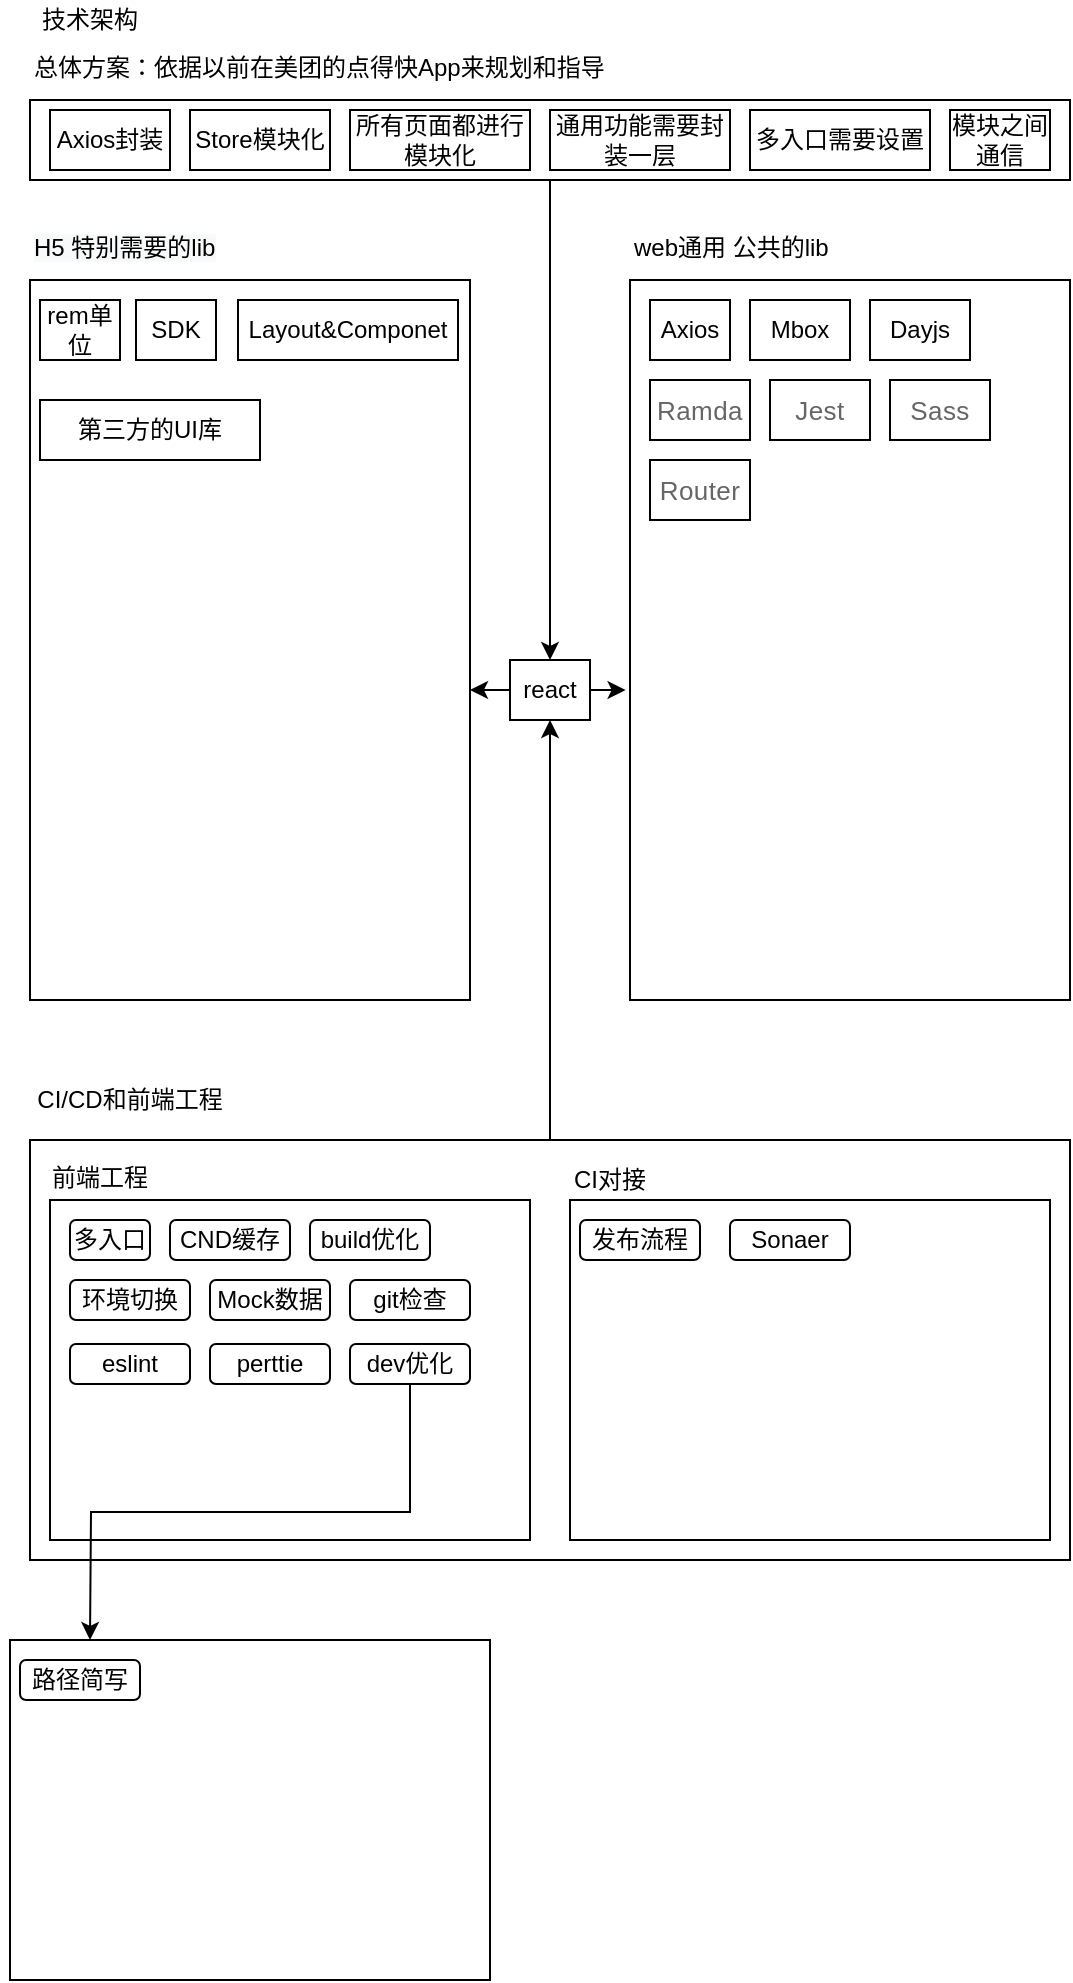 <mxfile version="14.9.7" type="device"><diagram id="CvVSkGSM_1X0NNbY3_1Y" name="第 1 页"><mxGraphModel dx="1186" dy="875" grid="1" gridSize="10" guides="1" tooltips="1" connect="1" arrows="1" fold="1" page="1" pageScale="1" pageWidth="827" pageHeight="1169" math="0" shadow="0"><root><mxCell id="0"/><mxCell id="1" parent="0"/><mxCell id="8I1LMr_EmQrZpgET95Iv-47" style="edgeStyle=orthogonalEdgeStyle;rounded=0;orthogonalLoop=1;jettySize=auto;html=1;exitX=0;exitY=0.5;exitDx=0;exitDy=0;entryX=1;entryY=0.567;entryDx=0;entryDy=0;entryPerimeter=0;" edge="1" parent="1" source="8I1LMr_EmQrZpgET95Iv-1" target="8I1LMr_EmQrZpgET95Iv-3"><mxGeometry relative="1" as="geometry"/></mxCell><mxCell id="8I1LMr_EmQrZpgET95Iv-48" style="edgeStyle=orthogonalEdgeStyle;rounded=0;orthogonalLoop=1;jettySize=auto;html=1;exitX=1;exitY=0.5;exitDx=0;exitDy=0;entryX=-0.01;entryY=0.567;entryDx=0;entryDy=0;entryPerimeter=0;" edge="1" parent="1" source="8I1LMr_EmQrZpgET95Iv-1" target="8I1LMr_EmQrZpgET95Iv-6"><mxGeometry relative="1" as="geometry"/></mxCell><mxCell id="8I1LMr_EmQrZpgET95Iv-1" value="react" style="rounded=0;whiteSpace=wrap;html=1;" vertex="1" parent="1"><mxGeometry x="260" y="540" width="40" height="30" as="geometry"/></mxCell><mxCell id="8I1LMr_EmQrZpgET95Iv-2" value="技术架构" style="text;html=1;strokeColor=none;fillColor=none;align=center;verticalAlign=middle;whiteSpace=wrap;rounded=0;" vertex="1" parent="1"><mxGeometry x="10" y="210" width="80" height="20" as="geometry"/></mxCell><mxCell id="8I1LMr_EmQrZpgET95Iv-3" value="" style="rounded=0;whiteSpace=wrap;html=1;" vertex="1" parent="1"><mxGeometry x="20" y="350" width="220" height="360" as="geometry"/></mxCell><mxCell id="8I1LMr_EmQrZpgET95Iv-5" value="&lt;meta charset=&quot;utf-8&quot;&gt;&lt;span style=&quot;color: rgb(0, 0, 0); font-family: helvetica; font-size: 12px; font-style: normal; font-weight: 400; letter-spacing: normal; text-align: center; text-indent: 0px; text-transform: none; word-spacing: 0px; background-color: rgb(248, 249, 250); display: inline; float: none;&quot;&gt;H5 特别需要的lib&lt;/span&gt;" style="text;whiteSpace=wrap;html=1;" vertex="1" parent="1"><mxGeometry x="20" y="320" width="120" height="30" as="geometry"/></mxCell><mxCell id="8I1LMr_EmQrZpgET95Iv-6" value="" style="rounded=0;whiteSpace=wrap;html=1;" vertex="1" parent="1"><mxGeometry x="320" y="350" width="220" height="360" as="geometry"/></mxCell><mxCell id="8I1LMr_EmQrZpgET95Iv-7" value="&lt;div style=&quot;text-align: center&quot;&gt;&lt;font face=&quot;helvetica&quot;&gt;web通用 公共的lib&lt;/font&gt;&lt;/div&gt;" style="text;whiteSpace=wrap;html=1;" vertex="1" parent="1"><mxGeometry x="320" y="320" width="120" height="30" as="geometry"/></mxCell><mxCell id="8I1LMr_EmQrZpgET95Iv-51" style="edgeStyle=orthogonalEdgeStyle;rounded=0;orthogonalLoop=1;jettySize=auto;html=1;exitX=0.5;exitY=0;exitDx=0;exitDy=0;entryX=0.5;entryY=1;entryDx=0;entryDy=0;" edge="1" parent="1" source="8I1LMr_EmQrZpgET95Iv-8" target="8I1LMr_EmQrZpgET95Iv-1"><mxGeometry relative="1" as="geometry"/></mxCell><mxCell id="8I1LMr_EmQrZpgET95Iv-8" value="" style="rounded=0;whiteSpace=wrap;html=1;" vertex="1" parent="1"><mxGeometry x="20" y="780" width="520" height="210" as="geometry"/></mxCell><mxCell id="8I1LMr_EmQrZpgET95Iv-50" style="edgeStyle=orthogonalEdgeStyle;rounded=0;orthogonalLoop=1;jettySize=auto;html=1;exitX=0.5;exitY=1;exitDx=0;exitDy=0;" edge="1" parent="1" source="8I1LMr_EmQrZpgET95Iv-9" target="8I1LMr_EmQrZpgET95Iv-1"><mxGeometry relative="1" as="geometry"/></mxCell><mxCell id="8I1LMr_EmQrZpgET95Iv-9" value="" style="rounded=0;whiteSpace=wrap;html=1;" vertex="1" parent="1"><mxGeometry x="20" y="260" width="520" height="40" as="geometry"/></mxCell><mxCell id="8I1LMr_EmQrZpgET95Iv-10" value="&lt;div style=&quot;text-align: center&quot;&gt;&lt;span&gt;&lt;font face=&quot;helvetica&quot;&gt;总体方案：依据以前在美团的点得快App来规划和指导&lt;/font&gt;&lt;/span&gt;&lt;/div&gt;" style="text;whiteSpace=wrap;html=1;" vertex="1" parent="1"><mxGeometry x="20" y="230" width="370" height="30" as="geometry"/></mxCell><mxCell id="8I1LMr_EmQrZpgET95Iv-13" value="Axios封装" style="rounded=0;whiteSpace=wrap;html=1;" vertex="1" parent="1"><mxGeometry x="30" y="265" width="60" height="30" as="geometry"/></mxCell><mxCell id="8I1LMr_EmQrZpgET95Iv-14" value="Store模块化" style="rounded=0;whiteSpace=wrap;html=1;" vertex="1" parent="1"><mxGeometry x="100" y="265" width="70" height="30" as="geometry"/></mxCell><mxCell id="8I1LMr_EmQrZpgET95Iv-15" value="所有页面都进行模块化" style="rounded=0;whiteSpace=wrap;html=1;" vertex="1" parent="1"><mxGeometry x="180" y="265" width="90" height="30" as="geometry"/></mxCell><mxCell id="8I1LMr_EmQrZpgET95Iv-16" value="通用功能需要封装一层" style="rounded=0;whiteSpace=wrap;html=1;" vertex="1" parent="1"><mxGeometry x="280" y="265" width="90" height="30" as="geometry"/></mxCell><mxCell id="8I1LMr_EmQrZpgET95Iv-17" value="多入口需要设置" style="rounded=0;whiteSpace=wrap;html=1;" vertex="1" parent="1"><mxGeometry x="380" y="265" width="90" height="30" as="geometry"/></mxCell><mxCell id="8I1LMr_EmQrZpgET95Iv-18" value="模块之间通信" style="rounded=0;whiteSpace=wrap;html=1;" vertex="1" parent="1"><mxGeometry x="480" y="265" width="50" height="30" as="geometry"/></mxCell><mxCell id="8I1LMr_EmQrZpgET95Iv-20" value="" style="rounded=0;whiteSpace=wrap;html=1;" vertex="1" parent="1"><mxGeometry x="30" y="810" width="240" height="170" as="geometry"/></mxCell><mxCell id="8I1LMr_EmQrZpgET95Iv-21" value="CI/CD和前端工程" style="text;html=1;strokeColor=none;fillColor=none;align=center;verticalAlign=middle;whiteSpace=wrap;rounded=0;" vertex="1" parent="1"><mxGeometry x="20" y="750" width="100" height="20" as="geometry"/></mxCell><mxCell id="8I1LMr_EmQrZpgET95Iv-22" value="" style="rounded=0;whiteSpace=wrap;html=1;" vertex="1" parent="1"><mxGeometry x="290" y="810" width="240" height="170" as="geometry"/></mxCell><mxCell id="8I1LMr_EmQrZpgET95Iv-23" value="前端工程" style="text;html=1;strokeColor=none;fillColor=none;align=center;verticalAlign=middle;whiteSpace=wrap;rounded=0;" vertex="1" parent="1"><mxGeometry x="5" y="789" width="100" height="20" as="geometry"/></mxCell><mxCell id="8I1LMr_EmQrZpgET95Iv-24" value="CI对接" style="text;html=1;strokeColor=none;fillColor=none;align=center;verticalAlign=middle;whiteSpace=wrap;rounded=0;" vertex="1" parent="1"><mxGeometry x="260" y="790" width="100" height="20" as="geometry"/></mxCell><mxCell id="8I1LMr_EmQrZpgET95Iv-25" value="多入口" style="rounded=1;whiteSpace=wrap;html=1;" vertex="1" parent="1"><mxGeometry x="40" y="820" width="40" height="20" as="geometry"/></mxCell><mxCell id="8I1LMr_EmQrZpgET95Iv-26" value="CND缓存" style="rounded=1;whiteSpace=wrap;html=1;" vertex="1" parent="1"><mxGeometry x="90" y="820" width="60" height="20" as="geometry"/></mxCell><mxCell id="8I1LMr_EmQrZpgET95Iv-27" value="build优化" style="rounded=1;whiteSpace=wrap;html=1;" vertex="1" parent="1"><mxGeometry x="160" y="820" width="60" height="20" as="geometry"/></mxCell><mxCell id="8I1LMr_EmQrZpgET95Iv-28" value="环境切换" style="rounded=1;whiteSpace=wrap;html=1;" vertex="1" parent="1"><mxGeometry x="40" y="850" width="60" height="20" as="geometry"/></mxCell><mxCell id="8I1LMr_EmQrZpgET95Iv-30" value="Mock数据" style="rounded=1;whiteSpace=wrap;html=1;" vertex="1" parent="1"><mxGeometry x="110" y="850" width="60" height="20" as="geometry"/></mxCell><mxCell id="8I1LMr_EmQrZpgET95Iv-32" value="git检查" style="rounded=1;whiteSpace=wrap;html=1;" vertex="1" parent="1"><mxGeometry x="180" y="850" width="60" height="20" as="geometry"/></mxCell><mxCell id="8I1LMr_EmQrZpgET95Iv-33" value="eslint" style="rounded=1;whiteSpace=wrap;html=1;" vertex="1" parent="1"><mxGeometry x="40" y="882" width="60" height="20" as="geometry"/></mxCell><mxCell id="8I1LMr_EmQrZpgET95Iv-34" value="perttie" style="rounded=1;whiteSpace=wrap;html=1;" vertex="1" parent="1"><mxGeometry x="110" y="882" width="60" height="20" as="geometry"/></mxCell><mxCell id="8I1LMr_EmQrZpgET95Iv-59" style="edgeStyle=orthogonalEdgeStyle;rounded=0;orthogonalLoop=1;jettySize=auto;html=1;exitX=0.5;exitY=1;exitDx=0;exitDy=0;entryX=0.5;entryY=0;entryDx=0;entryDy=0;" edge="1" parent="1" source="8I1LMr_EmQrZpgET95Iv-35"><mxGeometry relative="1" as="geometry"><mxPoint x="50" y="1030" as="targetPoint"/></mxGeometry></mxCell><mxCell id="8I1LMr_EmQrZpgET95Iv-35" value="dev优化" style="rounded=1;whiteSpace=wrap;html=1;" vertex="1" parent="1"><mxGeometry x="180" y="882" width="60" height="20" as="geometry"/></mxCell><mxCell id="8I1LMr_EmQrZpgET95Iv-36" value="发布流程" style="rounded=1;whiteSpace=wrap;html=1;" vertex="1" parent="1"><mxGeometry x="295" y="820" width="60" height="20" as="geometry"/></mxCell><mxCell id="8I1LMr_EmQrZpgET95Iv-37" value="Sonaer" style="rounded=1;whiteSpace=wrap;html=1;" vertex="1" parent="1"><mxGeometry x="370" y="820" width="60" height="20" as="geometry"/></mxCell><mxCell id="8I1LMr_EmQrZpgET95Iv-39" value="Axios" style="rounded=0;whiteSpace=wrap;html=1;" vertex="1" parent="1"><mxGeometry x="330" y="360" width="40" height="30" as="geometry"/></mxCell><mxCell id="8I1LMr_EmQrZpgET95Iv-40" value="Mbox" style="rounded=0;whiteSpace=wrap;html=1;" vertex="1" parent="1"><mxGeometry x="380" y="360" width="50" height="30" as="geometry"/></mxCell><mxCell id="8I1LMr_EmQrZpgET95Iv-42" value="Dayjs" style="rounded=0;whiteSpace=wrap;html=1;" vertex="1" parent="1"><mxGeometry x="440" y="360" width="50" height="30" as="geometry"/></mxCell><mxCell id="8I1LMr_EmQrZpgET95Iv-43" value="&lt;span style=&quot;color: rgb(102 , 102 , 102) ; font-family: &amp;#34;arial&amp;#34; , &amp;#34;helvetica&amp;#34; , sans-serif ; font-size: 13px ; letter-spacing: 0.2px ; text-align: left ; background-color: rgb(255 , 255 , 255)&quot;&gt;Ramda&lt;/span&gt;" style="rounded=0;whiteSpace=wrap;html=1;" vertex="1" parent="1"><mxGeometry x="330" y="400" width="50" height="30" as="geometry"/></mxCell><mxCell id="8I1LMr_EmQrZpgET95Iv-44" value="rem单位" style="rounded=0;whiteSpace=wrap;html=1;" vertex="1" parent="1"><mxGeometry x="25" y="360" width="40" height="30" as="geometry"/></mxCell><mxCell id="8I1LMr_EmQrZpgET95Iv-45" value="SDK" style="rounded=0;whiteSpace=wrap;html=1;" vertex="1" parent="1"><mxGeometry x="73" y="360" width="40" height="30" as="geometry"/></mxCell><mxCell id="8I1LMr_EmQrZpgET95Iv-46" value="Layout&amp;amp;Componet" style="rounded=0;whiteSpace=wrap;html=1;" vertex="1" parent="1"><mxGeometry x="124" y="360" width="110" height="30" as="geometry"/></mxCell><mxCell id="8I1LMr_EmQrZpgET95Iv-52" value="第三方的UI库" style="rounded=0;whiteSpace=wrap;html=1;" vertex="1" parent="1"><mxGeometry x="25" y="410" width="110" height="30" as="geometry"/></mxCell><mxCell id="8I1LMr_EmQrZpgET95Iv-53" value="&lt;span style=&quot;color: rgb(102 , 102 , 102) ; font-family: &amp;#34;arial&amp;#34; , &amp;#34;helvetica&amp;#34; , sans-serif ; font-size: 13px ; letter-spacing: 0.2px ; text-align: left ; background-color: rgb(255 , 255 , 255)&quot;&gt;Jest&lt;br&gt;&lt;/span&gt;" style="rounded=0;whiteSpace=wrap;html=1;" vertex="1" parent="1"><mxGeometry x="390" y="400" width="50" height="30" as="geometry"/></mxCell><mxCell id="8I1LMr_EmQrZpgET95Iv-55" value="&lt;span style=&quot;color: rgb(102 , 102 , 102) ; font-family: &amp;#34;arial&amp;#34; , &amp;#34;helvetica&amp;#34; , sans-serif ; font-size: 13px ; letter-spacing: 0.2px ; text-align: left ; background-color: rgb(255 , 255 , 255)&quot;&gt;Sass&lt;br&gt;&lt;/span&gt;" style="rounded=0;whiteSpace=wrap;html=1;" vertex="1" parent="1"><mxGeometry x="450" y="400" width="50" height="30" as="geometry"/></mxCell><mxCell id="8I1LMr_EmQrZpgET95Iv-56" value="&lt;span style=&quot;color: rgb(102 , 102 , 102) ; font-family: &amp;#34;arial&amp;#34; , &amp;#34;helvetica&amp;#34; , sans-serif ; font-size: 13px ; letter-spacing: 0.2px ; text-align: left ; background-color: rgb(255 , 255 , 255)&quot;&gt;Router&lt;br&gt;&lt;/span&gt;" style="rounded=0;whiteSpace=wrap;html=1;" vertex="1" parent="1"><mxGeometry x="330" y="440" width="50" height="30" as="geometry"/></mxCell><mxCell id="8I1LMr_EmQrZpgET95Iv-60" value="" style="rounded=0;whiteSpace=wrap;html=1;" vertex="1" parent="1"><mxGeometry x="10" y="1030" width="240" height="170" as="geometry"/></mxCell><mxCell id="8I1LMr_EmQrZpgET95Iv-61" value="路径简写" style="rounded=1;whiteSpace=wrap;html=1;" vertex="1" parent="1"><mxGeometry x="15" y="1040" width="60" height="20" as="geometry"/></mxCell></root></mxGraphModel></diagram></mxfile>